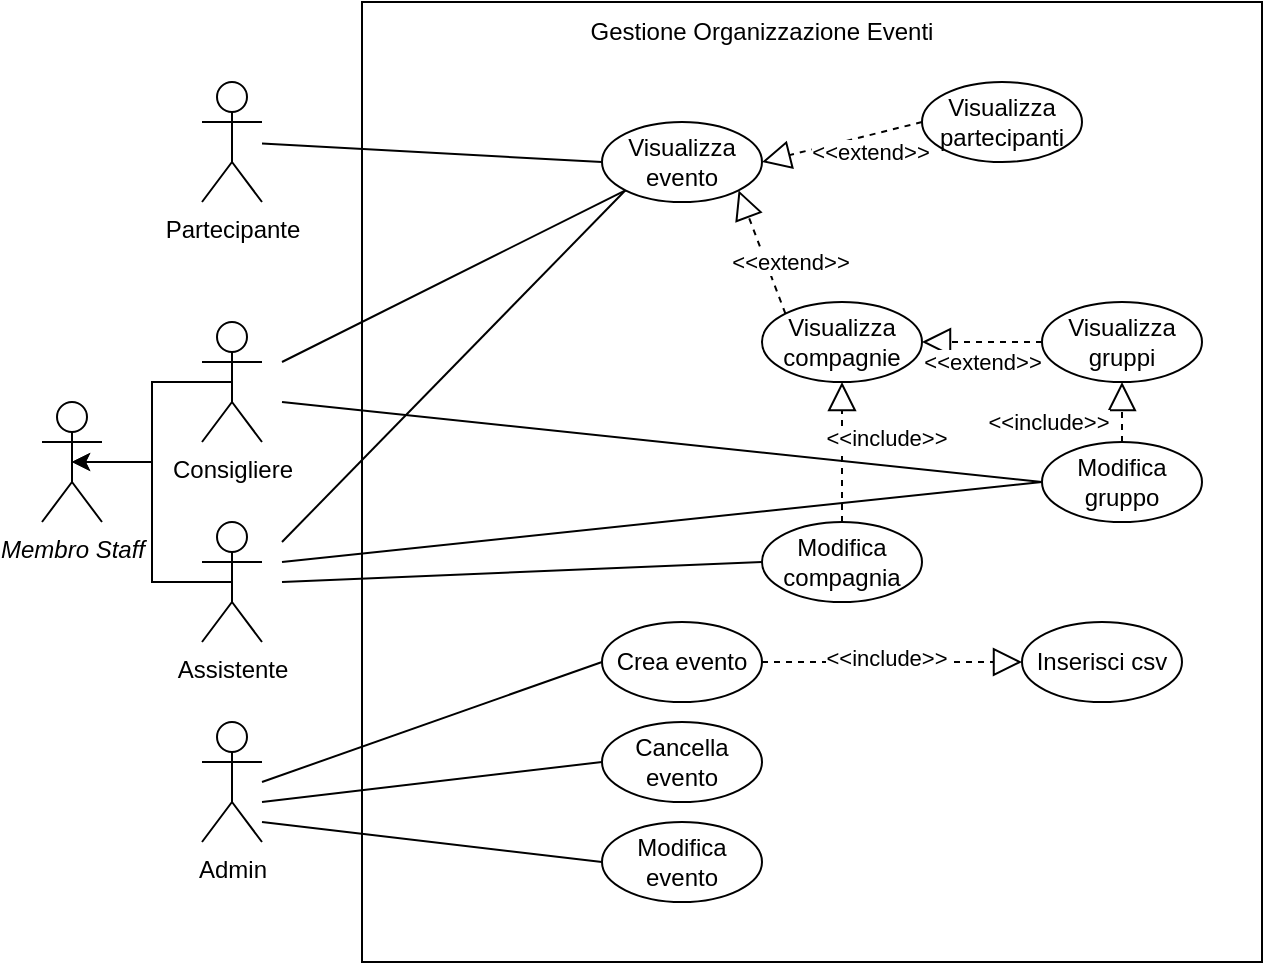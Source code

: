 <mxfile version="20.3.0" type="device"><diagram id="9AW-Eu_Z_1gOxeXI_lo6" name="Pagina-1"><mxGraphModel dx="981" dy="608" grid="1" gridSize="10" guides="1" tooltips="1" connect="1" arrows="1" fold="1" page="1" pageScale="1" pageWidth="827" pageHeight="1169" math="0" shadow="0"><root><mxCell id="0"/><mxCell id="1" parent="0"/><mxCell id="Cr6TILvR7KHtBt9d24Uq-1" value="Partecipante" style="shape=umlActor;verticalLabelPosition=bottom;verticalAlign=top;html=1;" parent="1" vertex="1"><mxGeometry x="120" y="80" width="30" height="60" as="geometry"/></mxCell><mxCell id="Cr6TILvR7KHtBt9d24Uq-8" value="Admin" style="shape=umlActor;verticalLabelPosition=bottom;verticalAlign=top;html=1;" parent="1" vertex="1"><mxGeometry x="120" y="400" width="30" height="60" as="geometry"/></mxCell><mxCell id="Cr6TILvR7KHtBt9d24Uq-9" value="&lt;i&gt;Membro Staff&lt;/i&gt;" style="shape=umlActor;verticalLabelPosition=bottom;verticalAlign=top;html=1;" parent="1" vertex="1"><mxGeometry x="40" y="240" width="30" height="60" as="geometry"/></mxCell><mxCell id="Cr6TILvR7KHtBt9d24Uq-14" style="edgeStyle=orthogonalEdgeStyle;rounded=0;orthogonalLoop=1;jettySize=auto;html=1;entryX=0.5;entryY=0.5;entryDx=0;entryDy=0;entryPerimeter=0;exitX=0.5;exitY=0.5;exitDx=0;exitDy=0;exitPerimeter=0;" parent="1" source="Cr6TILvR7KHtBt9d24Uq-11" target="Cr6TILvR7KHtBt9d24Uq-9" edge="1"><mxGeometry relative="1" as="geometry"><mxPoint x="140" y="320" as="targetPoint"/><mxPoint x="140" y="240" as="sourcePoint"/></mxGeometry></mxCell><mxCell id="Cr6TILvR7KHtBt9d24Uq-11" value="Consigliere" style="shape=umlActor;verticalLabelPosition=bottom;verticalAlign=top;html=1;" parent="1" vertex="1"><mxGeometry x="120" y="200" width="30" height="60" as="geometry"/></mxCell><mxCell id="Cr6TILvR7KHtBt9d24Uq-18" style="edgeStyle=orthogonalEdgeStyle;rounded=0;orthogonalLoop=1;jettySize=auto;html=1;exitX=0.5;exitY=0.5;exitDx=0;exitDy=0;exitPerimeter=0;entryX=0.5;entryY=0.5;entryDx=0;entryDy=0;entryPerimeter=0;" parent="1" source="Cr6TILvR7KHtBt9d24Uq-17" target="Cr6TILvR7KHtBt9d24Uq-9" edge="1"><mxGeometry relative="1" as="geometry"/></mxCell><mxCell id="Cr6TILvR7KHtBt9d24Uq-17" value="Assistente" style="shape=umlActor;verticalLabelPosition=bottom;verticalAlign=top;html=1;" parent="1" vertex="1"><mxGeometry x="120" y="300" width="30" height="60" as="geometry"/></mxCell><mxCell id="Cr6TILvR7KHtBt9d24Uq-20" value="" style="rounded=0;whiteSpace=wrap;html=1;" parent="1" vertex="1"><mxGeometry x="200" y="40" width="450" height="480" as="geometry"/></mxCell><mxCell id="Cr6TILvR7KHtBt9d24Uq-21" value="Gestione Organizzazione Eventi" style="text;html=1;strokeColor=none;fillColor=none;align=center;verticalAlign=middle;whiteSpace=wrap;rounded=0;" parent="1" vertex="1"><mxGeometry x="310" y="40" width="180" height="30" as="geometry"/></mxCell><mxCell id="Cr6TILvR7KHtBt9d24Uq-23" value="Visualizza evento" style="ellipse;whiteSpace=wrap;html=1;" parent="1" vertex="1"><mxGeometry x="320" y="100" width="80" height="40" as="geometry"/></mxCell><mxCell id="Cr6TILvR7KHtBt9d24Uq-28" value="" style="endArrow=block;dashed=1;endFill=0;endSize=12;html=1;rounded=0;exitX=0;exitY=0.5;exitDx=0;exitDy=0;entryX=1;entryY=0.5;entryDx=0;entryDy=0;" parent="1" source="Cr6TILvR7KHtBt9d24Uq-29" target="Cr6TILvR7KHtBt9d24Uq-23" edge="1"><mxGeometry width="160" relative="1" as="geometry"><mxPoint x="180" y="210" as="sourcePoint"/><mxPoint x="340" y="210" as="targetPoint"/></mxGeometry></mxCell><mxCell id="Cr6TILvR7KHtBt9d24Uq-30" value="&amp;lt;&amp;lt;extend&amp;gt;&amp;gt;" style="edgeLabel;html=1;align=center;verticalAlign=middle;resizable=0;points=[];" parent="Cr6TILvR7KHtBt9d24Uq-28" vertex="1" connectable="0"><mxGeometry x="-0.346" relative="1" as="geometry"><mxPoint y="8" as="offset"/></mxGeometry></mxCell><mxCell id="Cr6TILvR7KHtBt9d24Uq-29" value="Visualizza partecipanti" style="ellipse;whiteSpace=wrap;html=1;" parent="1" vertex="1"><mxGeometry x="480" y="80" width="80" height="40" as="geometry"/></mxCell><mxCell id="Cr6TILvR7KHtBt9d24Uq-31" value="Visualizza compagnie" style="ellipse;whiteSpace=wrap;html=1;" parent="1" vertex="1"><mxGeometry x="400" y="190" width="80" height="40" as="geometry"/></mxCell><mxCell id="Cr6TILvR7KHtBt9d24Uq-32" value="" style="endArrow=block;dashed=1;endFill=0;endSize=12;html=1;rounded=0;exitX=0;exitY=0;exitDx=0;exitDy=0;entryX=1;entryY=1;entryDx=0;entryDy=0;" parent="1" source="Cr6TILvR7KHtBt9d24Uq-31" target="Cr6TILvR7KHtBt9d24Uq-23" edge="1"><mxGeometry width="160" relative="1" as="geometry"><mxPoint x="180" y="210" as="sourcePoint"/><mxPoint x="340" y="210" as="targetPoint"/></mxGeometry></mxCell><mxCell id="Cr6TILvR7KHtBt9d24Uq-33" value="&amp;lt;&amp;lt;extend&amp;gt;&amp;gt;" style="edgeLabel;html=1;align=center;verticalAlign=middle;resizable=0;points=[];" parent="1" vertex="1" connectable="0"><mxGeometry x="414.003" y="169.999" as="geometry"/></mxCell><mxCell id="Cr6TILvR7KHtBt9d24Uq-34" value="Visualizza gruppi" style="ellipse;whiteSpace=wrap;html=1;" parent="1" vertex="1"><mxGeometry x="540" y="190" width="80" height="40" as="geometry"/></mxCell><mxCell id="Cr6TILvR7KHtBt9d24Uq-35" value="" style="endArrow=block;dashed=1;endFill=0;endSize=12;html=1;rounded=0;exitX=0;exitY=0.5;exitDx=0;exitDy=0;entryX=1;entryY=0.5;entryDx=0;entryDy=0;entryPerimeter=0;" parent="1" source="Cr6TILvR7KHtBt9d24Uq-34" target="Cr6TILvR7KHtBt9d24Uq-31" edge="1"><mxGeometry width="160" relative="1" as="geometry"><mxPoint x="130" y="230" as="sourcePoint"/><mxPoint x="290" y="230" as="targetPoint"/></mxGeometry></mxCell><mxCell id="Cr6TILvR7KHtBt9d24Uq-36" value="&amp;lt;&amp;lt;extend&amp;gt;&amp;gt;" style="edgeLabel;html=1;align=center;verticalAlign=middle;resizable=0;points=[];" parent="1" vertex="1" connectable="0"><mxGeometry x="509.999" y="219.999" as="geometry"/></mxCell><mxCell id="Cr6TILvR7KHtBt9d24Uq-37" value="Modifica evento" style="ellipse;whiteSpace=wrap;html=1;" parent="1" vertex="1"><mxGeometry x="320" y="450" width="80" height="40" as="geometry"/></mxCell><mxCell id="Cr6TILvR7KHtBt9d24Uq-38" value="Cancella evento" style="ellipse;whiteSpace=wrap;html=1;" parent="1" vertex="1"><mxGeometry x="320" y="400" width="80" height="40" as="geometry"/></mxCell><mxCell id="Cr6TILvR7KHtBt9d24Uq-39" value="Crea evento" style="ellipse;whiteSpace=wrap;html=1;" parent="1" vertex="1"><mxGeometry x="320" y="350" width="80" height="40" as="geometry"/></mxCell><mxCell id="Cr6TILvR7KHtBt9d24Uq-40" value="Modifica compagnia" style="ellipse;whiteSpace=wrap;html=1;" parent="1" vertex="1"><mxGeometry x="400" y="300" width="80" height="40" as="geometry"/></mxCell><mxCell id="Cr6TILvR7KHtBt9d24Uq-42" value="Modifica gruppo" style="ellipse;whiteSpace=wrap;html=1;" parent="1" vertex="1"><mxGeometry x="540" y="260" width="80" height="40" as="geometry"/></mxCell><mxCell id="Cr6TILvR7KHtBt9d24Uq-43" value="" style="endArrow=none;html=1;rounded=0;entryX=0;entryY=0.5;entryDx=0;entryDy=0;" parent="1" target="Cr6TILvR7KHtBt9d24Uq-38" edge="1"><mxGeometry width="50" height="50" relative="1" as="geometry"><mxPoint x="150" y="440" as="sourcePoint"/><mxPoint x="240" y="210" as="targetPoint"/></mxGeometry></mxCell><mxCell id="Cr6TILvR7KHtBt9d24Uq-44" value="" style="endArrow=none;html=1;rounded=0;exitX=0;exitY=0.5;exitDx=0;exitDy=0;" parent="1" source="Cr6TILvR7KHtBt9d24Uq-39" edge="1"><mxGeometry width="50" height="50" relative="1" as="geometry"><mxPoint x="190" y="260" as="sourcePoint"/><mxPoint x="150" y="430" as="targetPoint"/></mxGeometry></mxCell><mxCell id="Cr6TILvR7KHtBt9d24Uq-45" value="" style="endArrow=none;html=1;rounded=0;entryX=0;entryY=0.5;entryDx=0;entryDy=0;" parent="1" source="Cr6TILvR7KHtBt9d24Uq-1" target="Cr6TILvR7KHtBt9d24Uq-23" edge="1"><mxGeometry width="50" height="50" relative="1" as="geometry"><mxPoint x="60" y="130" as="sourcePoint"/><mxPoint x="110" y="80" as="targetPoint"/></mxGeometry></mxCell><mxCell id="Cr6TILvR7KHtBt9d24Uq-46" value="" style="endArrow=none;html=1;rounded=0;entryX=0;entryY=0.5;entryDx=0;entryDy=0;" parent="1" target="Cr6TILvR7KHtBt9d24Uq-37" edge="1"><mxGeometry width="50" height="50" relative="1" as="geometry"><mxPoint x="150" y="450" as="sourcePoint"/><mxPoint x="330" y="430" as="targetPoint"/></mxGeometry></mxCell><mxCell id="Cr6TILvR7KHtBt9d24Uq-47" value="" style="endArrow=none;html=1;rounded=0;exitX=0;exitY=0.5;exitDx=0;exitDy=0;" parent="1" source="Cr6TILvR7KHtBt9d24Uq-42" edge="1"><mxGeometry width="50" height="50" relative="1" as="geometry"><mxPoint x="320" y="190" as="sourcePoint"/><mxPoint x="160" y="240" as="targetPoint"/></mxGeometry></mxCell><mxCell id="Cr6TILvR7KHtBt9d24Uq-48" value="" style="endArrow=none;html=1;rounded=0;exitX=0;exitY=0.5;exitDx=0;exitDy=0;" parent="1" source="Cr6TILvR7KHtBt9d24Uq-40" edge="1"><mxGeometry width="50" height="50" relative="1" as="geometry"><mxPoint x="330" y="280" as="sourcePoint"/><mxPoint x="160" y="330" as="targetPoint"/></mxGeometry></mxCell><mxCell id="Cr6TILvR7KHtBt9d24Uq-49" value="" style="endArrow=none;html=1;rounded=0;exitX=0;exitY=0.5;exitDx=0;exitDy=0;" parent="1" source="Cr6TILvR7KHtBt9d24Uq-42" edge="1"><mxGeometry width="50" height="50" relative="1" as="geometry"><mxPoint x="320" y="270" as="sourcePoint"/><mxPoint x="160" y="320" as="targetPoint"/></mxGeometry></mxCell><mxCell id="Cr6TILvR7KHtBt9d24Uq-50" value="" style="endArrow=none;html=1;rounded=0;entryX=0;entryY=1;entryDx=0;entryDy=0;" parent="1" target="Cr6TILvR7KHtBt9d24Uq-23" edge="1"><mxGeometry width="50" height="50" relative="1" as="geometry"><mxPoint x="160" y="220" as="sourcePoint"/><mxPoint x="330" y="130" as="targetPoint"/></mxGeometry></mxCell><mxCell id="Cr6TILvR7KHtBt9d24Uq-51" value="" style="endArrow=none;html=1;rounded=0;entryX=0;entryY=1;entryDx=0;entryDy=0;" parent="1" target="Cr6TILvR7KHtBt9d24Uq-23" edge="1"><mxGeometry width="50" height="50" relative="1" as="geometry"><mxPoint x="160" y="310" as="sourcePoint"/><mxPoint x="341.716" y="144.142" as="targetPoint"/></mxGeometry></mxCell><mxCell id="Cr6TILvR7KHtBt9d24Uq-52" value="" style="endArrow=block;dashed=1;endFill=0;endSize=12;html=1;rounded=0;entryX=0.5;entryY=1;entryDx=0;entryDy=0;exitX=0.5;exitY=0;exitDx=0;exitDy=0;" parent="1" source="Cr6TILvR7KHtBt9d24Uq-42" target="Cr6TILvR7KHtBt9d24Uq-34" edge="1"><mxGeometry width="160" relative="1" as="geometry"><mxPoint x="130" y="240" as="sourcePoint"/><mxPoint x="290" y="240" as="targetPoint"/></mxGeometry></mxCell><mxCell id="Cr6TILvR7KHtBt9d24Uq-53" value="&amp;lt;&amp;lt;include&amp;gt;&amp;gt;" style="edgeLabel;html=1;align=center;verticalAlign=middle;resizable=0;points=[];" parent="1" vertex="1" connectable="0"><mxGeometry x="539.999" y="249.999" as="geometry"><mxPoint x="3" as="offset"/></mxGeometry></mxCell><mxCell id="Cr6TILvR7KHtBt9d24Uq-54" value="" style="endArrow=block;dashed=1;endFill=0;endSize=12;html=1;rounded=0;exitX=0.5;exitY=0;exitDx=0;exitDy=0;entryX=0.5;entryY=1;entryDx=0;entryDy=0;" parent="1" source="Cr6TILvR7KHtBt9d24Uq-40" target="Cr6TILvR7KHtBt9d24Uq-31" edge="1"><mxGeometry width="160" relative="1" as="geometry"><mxPoint x="380" y="320" as="sourcePoint"/><mxPoint x="540" y="320" as="targetPoint"/></mxGeometry></mxCell><mxCell id="Cr6TILvR7KHtBt9d24Uq-55" value="&amp;lt;&amp;lt;include&amp;gt;&amp;gt;" style="edgeLabel;html=1;align=center;verticalAlign=middle;resizable=0;points=[];" parent="1" vertex="1" connectable="0"><mxGeometry x="439.999" y="269.999" as="geometry"><mxPoint x="22" y="-12" as="offset"/></mxGeometry></mxCell><mxCell id="Cr6TILvR7KHtBt9d24Uq-56" value="Inserisci csv" style="ellipse;whiteSpace=wrap;html=1;" parent="1" vertex="1"><mxGeometry x="530" y="350" width="80" height="40" as="geometry"/></mxCell><mxCell id="Cr6TILvR7KHtBt9d24Uq-58" value="" style="endArrow=block;dashed=1;endFill=0;endSize=12;html=1;rounded=0;exitX=1;exitY=0.5;exitDx=0;exitDy=0;entryX=0;entryY=0.5;entryDx=0;entryDy=0;" parent="1" source="Cr6TILvR7KHtBt9d24Uq-39" target="Cr6TILvR7KHtBt9d24Uq-56" edge="1"><mxGeometry width="160" relative="1" as="geometry"><mxPoint x="60" y="250" as="sourcePoint"/><mxPoint x="220" y="250" as="targetPoint"/></mxGeometry></mxCell><mxCell id="Cr6TILvR7KHtBt9d24Uq-59" value="&amp;lt;&amp;lt;include&amp;gt;&amp;gt;" style="edgeLabel;html=1;align=center;verticalAlign=middle;resizable=0;points=[];" parent="1" vertex="1" connectable="0"><mxGeometry x="439.999" y="379.999" as="geometry"><mxPoint x="22" y="-12" as="offset"/></mxGeometry></mxCell></root></mxGraphModel></diagram></mxfile>